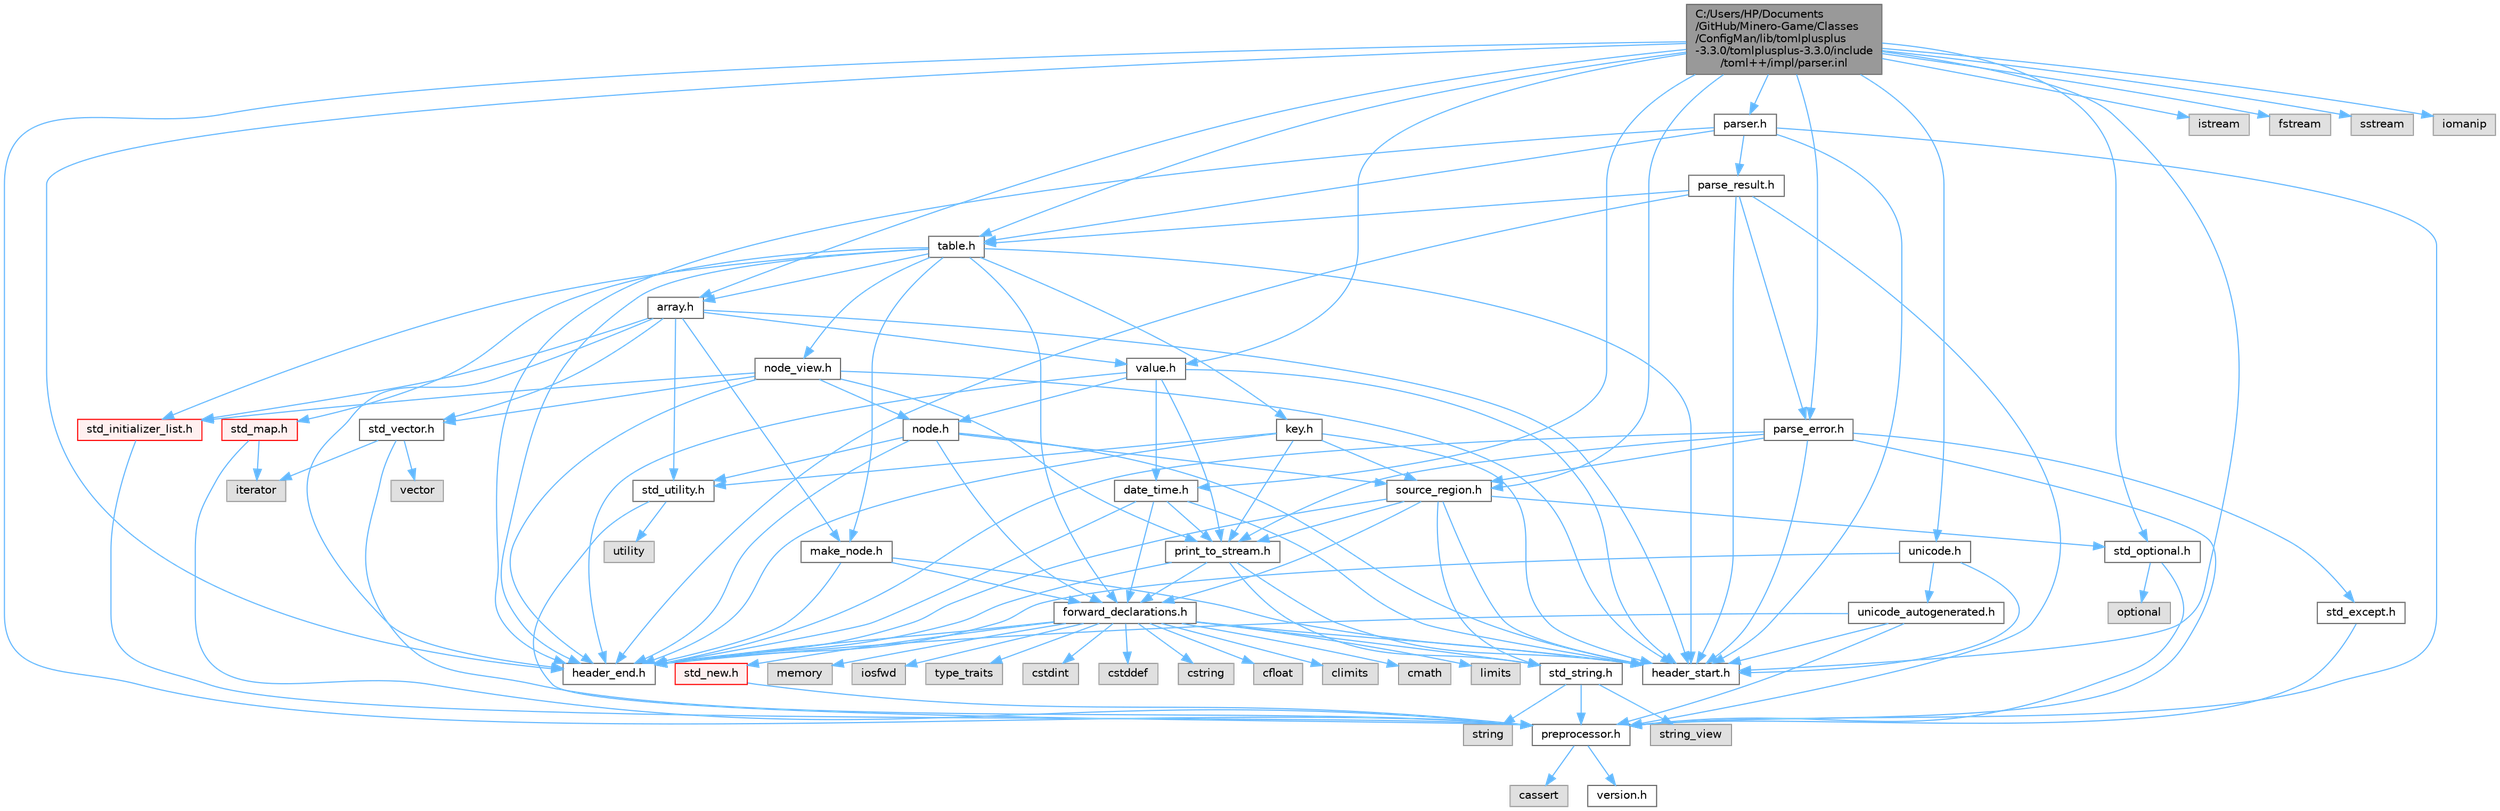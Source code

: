 digraph "C:/Users/HP/Documents/GitHub/Minero-Game/Classes/ConfigMan/lib/tomlplusplus-3.3.0/tomlplusplus-3.3.0/include/toml++/impl/parser.inl"
{
 // LATEX_PDF_SIZE
  bgcolor="transparent";
  edge [fontname=Helvetica,fontsize=10,labelfontname=Helvetica,labelfontsize=10];
  node [fontname=Helvetica,fontsize=10,shape=box,height=0.2,width=0.4];
  Node1 [id="Node000001",label="C:/Users/HP/Documents\l/GitHub/Minero-Game/Classes\l/ConfigMan/lib/tomlplusplus\l-3.3.0/tomlplusplus-3.3.0/include\l/toml++/impl/parser.inl",height=0.2,width=0.4,color="gray40", fillcolor="grey60", style="filled", fontcolor="black",tooltip=" "];
  Node1 -> Node2 [id="edge247_Node000001_Node000002",color="steelblue1",style="solid",tooltip=" "];
  Node2 [id="Node000002",label="preprocessor.h",height=0.2,width=0.4,color="grey40", fillcolor="white", style="filled",URL="$preprocessor_8h.html",tooltip=" "];
  Node2 -> Node3 [id="edge248_Node000002_Node000003",color="steelblue1",style="solid",tooltip=" "];
  Node3 [id="Node000003",label="cassert",height=0.2,width=0.4,color="grey60", fillcolor="#E0E0E0", style="filled",tooltip=" "];
  Node2 -> Node4 [id="edge249_Node000002_Node000004",color="steelblue1",style="solid",tooltip=" "];
  Node4 [id="Node000004",label="version.h",height=0.2,width=0.4,color="grey40", fillcolor="white", style="filled",URL="$version_8h.html",tooltip=" "];
  Node1 -> Node5 [id="edge250_Node000001_Node000005",color="steelblue1",style="solid",tooltip=" "];
  Node5 [id="Node000005",label="parser.h",height=0.2,width=0.4,color="grey40", fillcolor="white", style="filled",URL="$parser_8h.html",tooltip=" "];
  Node5 -> Node2 [id="edge251_Node000005_Node000002",color="steelblue1",style="solid",tooltip=" "];
  Node5 -> Node6 [id="edge252_Node000005_Node000006",color="steelblue1",style="solid",tooltip=" "];
  Node6 [id="Node000006",label="table.h",height=0.2,width=0.4,color="grey40", fillcolor="white", style="filled",URL="$table_8h.html",tooltip=" "];
  Node6 -> Node7 [id="edge253_Node000006_Node000007",color="steelblue1",style="solid",tooltip=" "];
  Node7 [id="Node000007",label="forward_declarations.h",height=0.2,width=0.4,color="grey40", fillcolor="white", style="filled",URL="$forward__declarations_8h.html",tooltip=" "];
  Node7 -> Node8 [id="edge254_Node000007_Node000008",color="steelblue1",style="solid",tooltip=" "];
  Node8 [id="Node000008",label="std_string.h",height=0.2,width=0.4,color="grey40", fillcolor="white", style="filled",URL="$std__string_8h.html",tooltip=" "];
  Node8 -> Node2 [id="edge255_Node000008_Node000002",color="steelblue1",style="solid",tooltip=" "];
  Node8 -> Node9 [id="edge256_Node000008_Node000009",color="steelblue1",style="solid",tooltip=" "];
  Node9 [id="Node000009",label="string_view",height=0.2,width=0.4,color="grey60", fillcolor="#E0E0E0", style="filled",tooltip=" "];
  Node8 -> Node10 [id="edge257_Node000008_Node000010",color="steelblue1",style="solid",tooltip=" "];
  Node10 [id="Node000010",label="string",height=0.2,width=0.4,color="grey60", fillcolor="#E0E0E0", style="filled",tooltip=" "];
  Node7 -> Node11 [id="edge258_Node000007_Node000011",color="steelblue1",style="solid",tooltip=" "];
  Node11 [id="Node000011",label="std_new.h",height=0.2,width=0.4,color="red", fillcolor="#FFF0F0", style="filled",URL="$std__new_8h.html",tooltip=" "];
  Node11 -> Node2 [id="edge259_Node000011_Node000002",color="steelblue1",style="solid",tooltip=" "];
  Node7 -> Node13 [id="edge260_Node000007_Node000013",color="steelblue1",style="solid",tooltip=" "];
  Node13 [id="Node000013",label="cstdint",height=0.2,width=0.4,color="grey60", fillcolor="#E0E0E0", style="filled",tooltip=" "];
  Node7 -> Node14 [id="edge261_Node000007_Node000014",color="steelblue1",style="solid",tooltip=" "];
  Node14 [id="Node000014",label="cstddef",height=0.2,width=0.4,color="grey60", fillcolor="#E0E0E0", style="filled",tooltip=" "];
  Node7 -> Node15 [id="edge262_Node000007_Node000015",color="steelblue1",style="solid",tooltip=" "];
  Node15 [id="Node000015",label="cstring",height=0.2,width=0.4,color="grey60", fillcolor="#E0E0E0", style="filled",tooltip=" "];
  Node7 -> Node16 [id="edge263_Node000007_Node000016",color="steelblue1",style="solid",tooltip=" "];
  Node16 [id="Node000016",label="cfloat",height=0.2,width=0.4,color="grey60", fillcolor="#E0E0E0", style="filled",tooltip=" "];
  Node7 -> Node17 [id="edge264_Node000007_Node000017",color="steelblue1",style="solid",tooltip=" "];
  Node17 [id="Node000017",label="climits",height=0.2,width=0.4,color="grey60", fillcolor="#E0E0E0", style="filled",tooltip=" "];
  Node7 -> Node18 [id="edge265_Node000007_Node000018",color="steelblue1",style="solid",tooltip=" "];
  Node18 [id="Node000018",label="cmath",height=0.2,width=0.4,color="grey60", fillcolor="#E0E0E0", style="filled",tooltip=" "];
  Node7 -> Node19 [id="edge266_Node000007_Node000019",color="steelblue1",style="solid",tooltip=" "];
  Node19 [id="Node000019",label="limits",height=0.2,width=0.4,color="grey60", fillcolor="#E0E0E0", style="filled",tooltip=" "];
  Node7 -> Node20 [id="edge267_Node000007_Node000020",color="steelblue1",style="solid",tooltip=" "];
  Node20 [id="Node000020",label="memory",height=0.2,width=0.4,color="grey60", fillcolor="#E0E0E0", style="filled",tooltip=" "];
  Node7 -> Node21 [id="edge268_Node000007_Node000021",color="steelblue1",style="solid",tooltip=" "];
  Node21 [id="Node000021",label="iosfwd",height=0.2,width=0.4,color="grey60", fillcolor="#E0E0E0", style="filled",tooltip=" "];
  Node7 -> Node22 [id="edge269_Node000007_Node000022",color="steelblue1",style="solid",tooltip=" "];
  Node22 [id="Node000022",label="type_traits",height=0.2,width=0.4,color="grey60", fillcolor="#E0E0E0", style="filled",tooltip=" "];
  Node7 -> Node23 [id="edge270_Node000007_Node000023",color="steelblue1",style="solid",tooltip=" "];
  Node23 [id="Node000023",label="header_start.h",height=0.2,width=0.4,color="grey40", fillcolor="white", style="filled",URL="$header__start_8h.html",tooltip=" "];
  Node7 -> Node24 [id="edge271_Node000007_Node000024",color="steelblue1",style="solid",tooltip=" "];
  Node24 [id="Node000024",label="header_end.h",height=0.2,width=0.4,color="grey40", fillcolor="white", style="filled",URL="$header__end_8h.html",tooltip=" "];
  Node6 -> Node25 [id="edge272_Node000006_Node000025",color="steelblue1",style="solid",tooltip=" "];
  Node25 [id="Node000025",label="std_map.h",height=0.2,width=0.4,color="red", fillcolor="#FFF0F0", style="filled",URL="$std__map_8h.html",tooltip=" "];
  Node25 -> Node2 [id="edge273_Node000025_Node000002",color="steelblue1",style="solid",tooltip=" "];
  Node25 -> Node27 [id="edge274_Node000025_Node000027",color="steelblue1",style="solid",tooltip=" "];
  Node27 [id="Node000027",label="iterator",height=0.2,width=0.4,color="grey60", fillcolor="#E0E0E0", style="filled",tooltip=" "];
  Node6 -> Node28 [id="edge275_Node000006_Node000028",color="steelblue1",style="solid",tooltip=" "];
  Node28 [id="Node000028",label="std_initializer_list.h",height=0.2,width=0.4,color="red", fillcolor="#FFF0F0", style="filled",URL="$std__initializer__list_8h.html",tooltip=" "];
  Node28 -> Node2 [id="edge276_Node000028_Node000002",color="steelblue1",style="solid",tooltip=" "];
  Node6 -> Node30 [id="edge277_Node000006_Node000030",color="steelblue1",style="solid",tooltip=" "];
  Node30 [id="Node000030",label="array.h",height=0.2,width=0.4,color="grey40", fillcolor="white", style="filled",URL="$array_8h.html",tooltip=" "];
  Node30 -> Node31 [id="edge278_Node000030_Node000031",color="steelblue1",style="solid",tooltip=" "];
  Node31 [id="Node000031",label="std_utility.h",height=0.2,width=0.4,color="grey40", fillcolor="white", style="filled",URL="$std__utility_8h.html",tooltip=" "];
  Node31 -> Node2 [id="edge279_Node000031_Node000002",color="steelblue1",style="solid",tooltip=" "];
  Node31 -> Node32 [id="edge280_Node000031_Node000032",color="steelblue1",style="solid",tooltip=" "];
  Node32 [id="Node000032",label="utility",height=0.2,width=0.4,color="grey60", fillcolor="#E0E0E0", style="filled",tooltip=" "];
  Node30 -> Node33 [id="edge281_Node000030_Node000033",color="steelblue1",style="solid",tooltip=" "];
  Node33 [id="Node000033",label="std_vector.h",height=0.2,width=0.4,color="grey40", fillcolor="white", style="filled",URL="$std__vector_8h.html",tooltip=" "];
  Node33 -> Node2 [id="edge282_Node000033_Node000002",color="steelblue1",style="solid",tooltip=" "];
  Node33 -> Node34 [id="edge283_Node000033_Node000034",color="steelblue1",style="solid",tooltip=" "];
  Node34 [id="Node000034",label="vector",height=0.2,width=0.4,color="grey60", fillcolor="#E0E0E0", style="filled",tooltip=" "];
  Node33 -> Node27 [id="edge284_Node000033_Node000027",color="steelblue1",style="solid",tooltip=" "];
  Node30 -> Node28 [id="edge285_Node000030_Node000028",color="steelblue1",style="solid",tooltip=" "];
  Node30 -> Node35 [id="edge286_Node000030_Node000035",color="steelblue1",style="solid",tooltip=" "];
  Node35 [id="Node000035",label="value.h",height=0.2,width=0.4,color="grey40", fillcolor="white", style="filled",URL="$value_8h.html",tooltip=" "];
  Node35 -> Node36 [id="edge287_Node000035_Node000036",color="steelblue1",style="solid",tooltip=" "];
  Node36 [id="Node000036",label="date_time.h",height=0.2,width=0.4,color="grey40", fillcolor="white", style="filled",URL="$date__time_8h.html",tooltip=" "];
  Node36 -> Node7 [id="edge288_Node000036_Node000007",color="steelblue1",style="solid",tooltip=" "];
  Node36 -> Node37 [id="edge289_Node000036_Node000037",color="steelblue1",style="solid",tooltip=" "];
  Node37 [id="Node000037",label="print_to_stream.h",height=0.2,width=0.4,color="grey40", fillcolor="white", style="filled",URL="$print__to__stream_8h.html",tooltip=" "];
  Node37 -> Node8 [id="edge290_Node000037_Node000008",color="steelblue1",style="solid",tooltip=" "];
  Node37 -> Node7 [id="edge291_Node000037_Node000007",color="steelblue1",style="solid",tooltip=" "];
  Node37 -> Node23 [id="edge292_Node000037_Node000023",color="steelblue1",style="solid",tooltip=" "];
  Node37 -> Node24 [id="edge293_Node000037_Node000024",color="steelblue1",style="solid",tooltip=" "];
  Node36 -> Node23 [id="edge294_Node000036_Node000023",color="steelblue1",style="solid",tooltip=" "];
  Node36 -> Node24 [id="edge295_Node000036_Node000024",color="steelblue1",style="solid",tooltip=" "];
  Node35 -> Node38 [id="edge296_Node000035_Node000038",color="steelblue1",style="solid",tooltip=" "];
  Node38 [id="Node000038",label="node.h",height=0.2,width=0.4,color="grey40", fillcolor="white", style="filled",URL="$node_8h.html",tooltip=" "];
  Node38 -> Node31 [id="edge297_Node000038_Node000031",color="steelblue1",style="solid",tooltip=" "];
  Node38 -> Node7 [id="edge298_Node000038_Node000007",color="steelblue1",style="solid",tooltip=" "];
  Node38 -> Node39 [id="edge299_Node000038_Node000039",color="steelblue1",style="solid",tooltip=" "];
  Node39 [id="Node000039",label="source_region.h",height=0.2,width=0.4,color="grey40", fillcolor="white", style="filled",URL="$source__region_8h.html",tooltip=" "];
  Node39 -> Node40 [id="edge300_Node000039_Node000040",color="steelblue1",style="solid",tooltip=" "];
  Node40 [id="Node000040",label="std_optional.h",height=0.2,width=0.4,color="grey40", fillcolor="white", style="filled",URL="$std__optional_8h.html",tooltip=" "];
  Node40 -> Node2 [id="edge301_Node000040_Node000002",color="steelblue1",style="solid",tooltip=" "];
  Node40 -> Node41 [id="edge302_Node000040_Node000041",color="steelblue1",style="solid",tooltip=" "];
  Node41 [id="Node000041",label="optional",height=0.2,width=0.4,color="grey60", fillcolor="#E0E0E0", style="filled",tooltip=" "];
  Node39 -> Node8 [id="edge303_Node000039_Node000008",color="steelblue1",style="solid",tooltip=" "];
  Node39 -> Node7 [id="edge304_Node000039_Node000007",color="steelblue1",style="solid",tooltip=" "];
  Node39 -> Node37 [id="edge305_Node000039_Node000037",color="steelblue1",style="solid",tooltip=" "];
  Node39 -> Node23 [id="edge306_Node000039_Node000023",color="steelblue1",style="solid",tooltip=" "];
  Node39 -> Node24 [id="edge307_Node000039_Node000024",color="steelblue1",style="solid",tooltip=" "];
  Node38 -> Node23 [id="edge308_Node000038_Node000023",color="steelblue1",style="solid",tooltip=" "];
  Node38 -> Node24 [id="edge309_Node000038_Node000024",color="steelblue1",style="solid",tooltip=" "];
  Node35 -> Node37 [id="edge310_Node000035_Node000037",color="steelblue1",style="solid",tooltip=" "];
  Node35 -> Node23 [id="edge311_Node000035_Node000023",color="steelblue1",style="solid",tooltip=" "];
  Node35 -> Node24 [id="edge312_Node000035_Node000024",color="steelblue1",style="solid",tooltip=" "];
  Node30 -> Node42 [id="edge313_Node000030_Node000042",color="steelblue1",style="solid",tooltip=" "];
  Node42 [id="Node000042",label="make_node.h",height=0.2,width=0.4,color="grey40", fillcolor="white", style="filled",URL="$make__node_8h.html",tooltip=" "];
  Node42 -> Node7 [id="edge314_Node000042_Node000007",color="steelblue1",style="solid",tooltip=" "];
  Node42 -> Node23 [id="edge315_Node000042_Node000023",color="steelblue1",style="solid",tooltip=" "];
  Node42 -> Node24 [id="edge316_Node000042_Node000024",color="steelblue1",style="solid",tooltip=" "];
  Node30 -> Node23 [id="edge317_Node000030_Node000023",color="steelblue1",style="solid",tooltip=" "];
  Node30 -> Node24 [id="edge318_Node000030_Node000024",color="steelblue1",style="solid",tooltip=" "];
  Node6 -> Node42 [id="edge319_Node000006_Node000042",color="steelblue1",style="solid",tooltip=" "];
  Node6 -> Node43 [id="edge320_Node000006_Node000043",color="steelblue1",style="solid",tooltip=" "];
  Node43 [id="Node000043",label="node_view.h",height=0.2,width=0.4,color="grey40", fillcolor="white", style="filled",URL="$node__view_8h.html",tooltip=" "];
  Node43 -> Node33 [id="edge321_Node000043_Node000033",color="steelblue1",style="solid",tooltip=" "];
  Node43 -> Node28 [id="edge322_Node000043_Node000028",color="steelblue1",style="solid",tooltip=" "];
  Node43 -> Node37 [id="edge323_Node000043_Node000037",color="steelblue1",style="solid",tooltip=" "];
  Node43 -> Node38 [id="edge324_Node000043_Node000038",color="steelblue1",style="solid",tooltip=" "];
  Node43 -> Node23 [id="edge325_Node000043_Node000023",color="steelblue1",style="solid",tooltip=" "];
  Node43 -> Node24 [id="edge326_Node000043_Node000024",color="steelblue1",style="solid",tooltip=" "];
  Node6 -> Node44 [id="edge327_Node000006_Node000044",color="steelblue1",style="solid",tooltip=" "];
  Node44 [id="Node000044",label="key.h",height=0.2,width=0.4,color="grey40", fillcolor="white", style="filled",URL="$key_8h.html",tooltip=" "];
  Node44 -> Node39 [id="edge328_Node000044_Node000039",color="steelblue1",style="solid",tooltip=" "];
  Node44 -> Node31 [id="edge329_Node000044_Node000031",color="steelblue1",style="solid",tooltip=" "];
  Node44 -> Node37 [id="edge330_Node000044_Node000037",color="steelblue1",style="solid",tooltip=" "];
  Node44 -> Node23 [id="edge331_Node000044_Node000023",color="steelblue1",style="solid",tooltip=" "];
  Node44 -> Node24 [id="edge332_Node000044_Node000024",color="steelblue1",style="solid",tooltip=" "];
  Node6 -> Node23 [id="edge333_Node000006_Node000023",color="steelblue1",style="solid",tooltip=" "];
  Node6 -> Node24 [id="edge334_Node000006_Node000024",color="steelblue1",style="solid",tooltip=" "];
  Node5 -> Node45 [id="edge335_Node000005_Node000045",color="steelblue1",style="solid",tooltip=" "];
  Node45 [id="Node000045",label="parse_result.h",height=0.2,width=0.4,color="grey40", fillcolor="white", style="filled",URL="$parse__result_8h.html",tooltip=" "];
  Node45 -> Node2 [id="edge336_Node000045_Node000002",color="steelblue1",style="solid",tooltip=" "];
  Node45 -> Node6 [id="edge337_Node000045_Node000006",color="steelblue1",style="solid",tooltip=" "];
  Node45 -> Node46 [id="edge338_Node000045_Node000046",color="steelblue1",style="solid",tooltip=" "];
  Node46 [id="Node000046",label="parse_error.h",height=0.2,width=0.4,color="grey40", fillcolor="white", style="filled",URL="$parse__error_8h.html",tooltip=" "];
  Node46 -> Node2 [id="edge339_Node000046_Node000002",color="steelblue1",style="solid",tooltip=" "];
  Node46 -> Node47 [id="edge340_Node000046_Node000047",color="steelblue1",style="solid",tooltip=" "];
  Node47 [id="Node000047",label="std_except.h",height=0.2,width=0.4,color="grey40", fillcolor="white", style="filled",URL="$std__except_8h.html",tooltip=" "];
  Node47 -> Node2 [id="edge341_Node000047_Node000002",color="steelblue1",style="solid",tooltip=" "];
  Node46 -> Node39 [id="edge342_Node000046_Node000039",color="steelblue1",style="solid",tooltip=" "];
  Node46 -> Node37 [id="edge343_Node000046_Node000037",color="steelblue1",style="solid",tooltip=" "];
  Node46 -> Node23 [id="edge344_Node000046_Node000023",color="steelblue1",style="solid",tooltip=" "];
  Node46 -> Node24 [id="edge345_Node000046_Node000024",color="steelblue1",style="solid",tooltip=" "];
  Node45 -> Node23 [id="edge346_Node000045_Node000023",color="steelblue1",style="solid",tooltip=" "];
  Node45 -> Node24 [id="edge347_Node000045_Node000024",color="steelblue1",style="solid",tooltip=" "];
  Node5 -> Node23 [id="edge348_Node000005_Node000023",color="steelblue1",style="solid",tooltip=" "];
  Node5 -> Node24 [id="edge349_Node000005_Node000024",color="steelblue1",style="solid",tooltip=" "];
  Node1 -> Node40 [id="edge350_Node000001_Node000040",color="steelblue1",style="solid",tooltip=" "];
  Node1 -> Node39 [id="edge351_Node000001_Node000039",color="steelblue1",style="solid",tooltip=" "];
  Node1 -> Node46 [id="edge352_Node000001_Node000046",color="steelblue1",style="solid",tooltip=" "];
  Node1 -> Node36 [id="edge353_Node000001_Node000036",color="steelblue1",style="solid",tooltip=" "];
  Node1 -> Node35 [id="edge354_Node000001_Node000035",color="steelblue1",style="solid",tooltip=" "];
  Node1 -> Node30 [id="edge355_Node000001_Node000030",color="steelblue1",style="solid",tooltip=" "];
  Node1 -> Node6 [id="edge356_Node000001_Node000006",color="steelblue1",style="solid",tooltip=" "];
  Node1 -> Node48 [id="edge357_Node000001_Node000048",color="steelblue1",style="solid",tooltip=" "];
  Node48 [id="Node000048",label="unicode.h",height=0.2,width=0.4,color="grey40", fillcolor="white", style="filled",URL="$unicode_8h.html",tooltip=" "];
  Node48 -> Node49 [id="edge358_Node000048_Node000049",color="steelblue1",style="solid",tooltip=" "];
  Node49 [id="Node000049",label="unicode_autogenerated.h",height=0.2,width=0.4,color="grey40", fillcolor="white", style="filled",URL="$unicode__autogenerated_8h.html",tooltip=" "];
  Node49 -> Node2 [id="edge359_Node000049_Node000002",color="steelblue1",style="solid",tooltip=" "];
  Node49 -> Node23 [id="edge360_Node000049_Node000023",color="steelblue1",style="solid",tooltip=" "];
  Node49 -> Node24 [id="edge361_Node000049_Node000024",color="steelblue1",style="solid",tooltip=" "];
  Node48 -> Node23 [id="edge362_Node000048_Node000023",color="steelblue1",style="solid",tooltip=" "];
  Node48 -> Node24 [id="edge363_Node000048_Node000024",color="steelblue1",style="solid",tooltip=" "];
  Node1 -> Node50 [id="edge364_Node000001_Node000050",color="steelblue1",style="solid",tooltip=" "];
  Node50 [id="Node000050",label="istream",height=0.2,width=0.4,color="grey60", fillcolor="#E0E0E0", style="filled",tooltip=" "];
  Node1 -> Node51 [id="edge365_Node000001_Node000051",color="steelblue1",style="solid",tooltip=" "];
  Node51 [id="Node000051",label="fstream",height=0.2,width=0.4,color="grey60", fillcolor="#E0E0E0", style="filled",tooltip=" "];
  Node1 -> Node52 [id="edge366_Node000001_Node000052",color="steelblue1",style="solid",tooltip=" "];
  Node52 [id="Node000052",label="sstream",height=0.2,width=0.4,color="grey60", fillcolor="#E0E0E0", style="filled",tooltip=" "];
  Node1 -> Node53 [id="edge367_Node000001_Node000053",color="steelblue1",style="solid",tooltip=" "];
  Node53 [id="Node000053",label="iomanip",height=0.2,width=0.4,color="grey60", fillcolor="#E0E0E0", style="filled",tooltip=" "];
  Node1 -> Node23 [id="edge368_Node000001_Node000023",color="steelblue1",style="solid",tooltip=" "];
  Node1 -> Node24 [id="edge369_Node000001_Node000024",color="steelblue1",style="solid",tooltip=" "];
}
